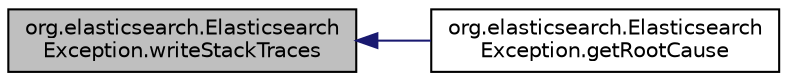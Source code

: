 digraph "org.elasticsearch.ElasticsearchException.writeStackTraces"
{
  edge [fontname="Helvetica",fontsize="10",labelfontname="Helvetica",labelfontsize="10"];
  node [fontname="Helvetica",fontsize="10",shape=record];
  rankdir="LR";
  Node71 [label="org.elasticsearch.Elasticsearch\lException.writeStackTraces",height=0.2,width=0.4,color="black", fillcolor="grey75", style="filled", fontcolor="black"];
  Node71 -> Node72 [dir="back",color="midnightblue",fontsize="10",style="solid",fontname="Helvetica"];
  Node72 [label="org.elasticsearch.Elasticsearch\lException.getRootCause",height=0.2,width=0.4,color="black", fillcolor="white", style="filled",URL="$classorg_1_1elasticsearch_1_1_elasticsearch_exception.html#a1d174a2312e18c883196ec07c87c2f50"];
}

